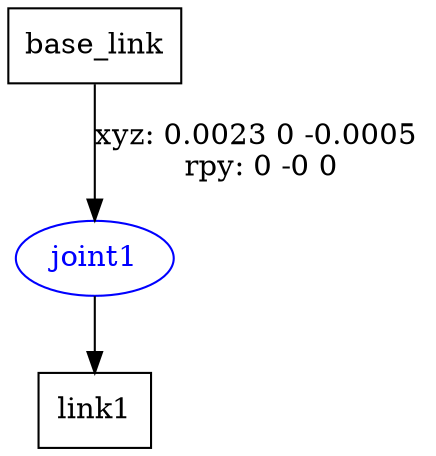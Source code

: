 digraph G {
node [shape=box];
"base_link" [label="base_link"];
"link1" [label="link1"];
node [shape=ellipse, color=blue, fontcolor=blue];
"base_link" -> "joint1" [label="xyz: 0.0023 0 -0.0005 \nrpy: 0 -0 0"]
"joint1" -> "link1"
}
